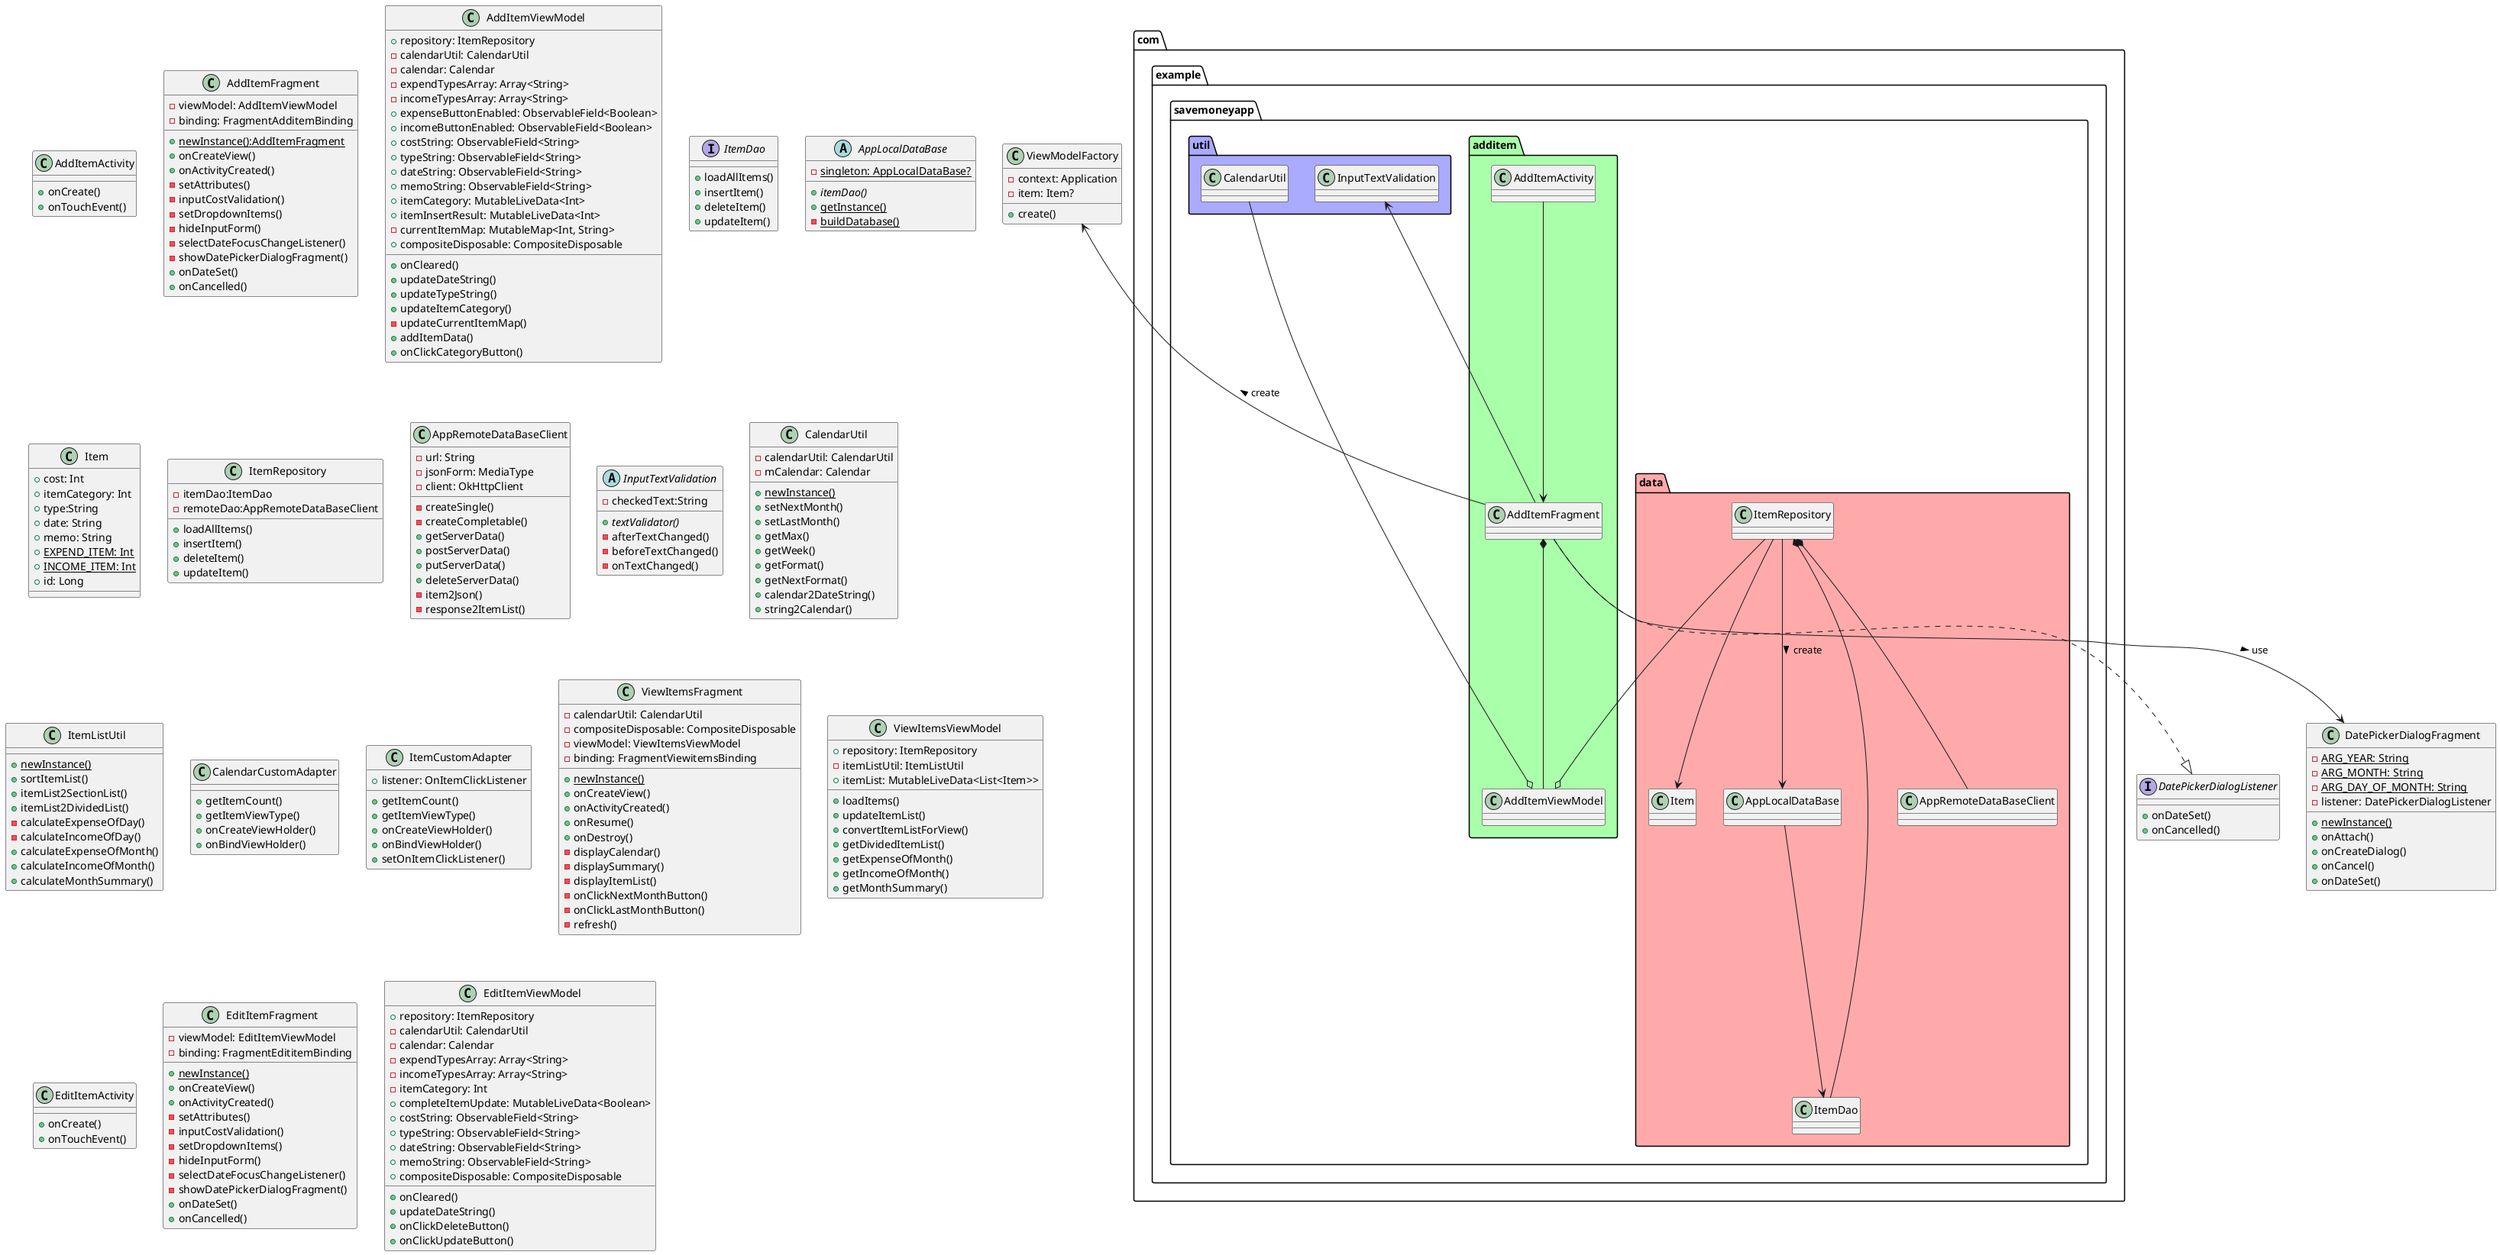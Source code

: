 @startuml "SaveMoneyAppClass"

package "com.example.savemoneyapp.additem" #AAFFAA {
  AddItemActivity --> AddItemFragment
  AddItemFragment *-- AddItemViewModel
}

ViewModelFactory <-- AddItemFragment: < create
AddItemFragment ..|> DatePickerDialogListener
AddItemFragment --> DatePickerDialogFragment: > use

package "com.example.savemoneyapp.data" #FFAAAA {
    ItemRepository --o AddItemViewModel
    ItemRepository --> Item
    ItemRepository --> AppLocalDataBase :> create
    AppLocalDataBase --> ItemDao
    ItemRepository *-- ItemDao
    ItemRepository *-- AppRemoteDataBaseClient
}

package "com.example.savemoneyapp.util" #AAAAFF {
  InputTextValidation <-- AddItemFragment
  CalendarUtil --o AddItemViewModel
}

class AddItemActivity {
    + onCreate()
    + onTouchEvent()
}

class AddItemFragment {
    + {static}newInstance():AddItemFragment
    - viewModel: AddItemViewModel
    - binding: FragmentAdditemBinding
    + onCreateView()
    + onActivityCreated()
    - setAttributes()
    - inputCostValidation()
    - setDropdownItems()
    - hideInputForm()
    - selectDateFocusChangeListener()
    - showDatePickerDialogFragment()
    + onDateSet()
    + onCancelled()
}

class AddItemViewModel {
    + repository: ItemRepository
    - calendarUtil: CalendarUtil
    - calendar: Calendar
    - expendTypesArray: Array<String>
    - incomeTypesArray: Array<String>
    + expenseButtonEnabled: ObservableField<Boolean>
    + incomeButtonEnabled: ObservableField<Boolean>
    + costString: ObservableField<String>
    + typeString: ObservableField<String>
    + dateString: ObservableField<String>
    + memoString: ObservableField<String>
    + itemCategory: MutableLiveData<Int>
    + itemInsertResult: MutableLiveData<Int>
    - currentItemMap: MutableMap<Int, String>
    + compositeDisposable: CompositeDisposable
    + onCleared()
    + updateDateString()
    + updateTypeString()
    + updateItemCategory()
    - updateCurrentItemMap()
    + addItemData()
    + onClickCategoryButton()
}

interface  DatePickerDialogListener {
    + onDateSet()
    + onCancelled()
}

class DatePickerDialogFragment {
    - {static}ARG_YEAR: String
    - {static}ARG_MONTH: String
    - {static}ARG_DAY_OF_MONTH: String
    - listener: DatePickerDialogListener
    + {static}newInstance()
    + onAttach()
    + onCreateDialog()
    + onCancel()
    + onDateSet()
}

class ViewModelFactory {
    - context: Application
    - item: Item?
    + create()
}

interface ItemDao {
    + loadAllItems()
    + insertItem()
    + deleteItem()
    + updateItem()
}

abstract class AppLocalDataBase {
    - {static}singleton: AppLocalDataBase?
    + {abstract}itemDao()
    + {static}getInstance()
    - {static}buildDatabase()
}

class Item {
    + cost: Int
    + itemCategory: Int
    + type:String
    + date: String
    + memo: String
    + {static}EXPEND_ITEM: Int
    + {static}INCOME_ITEM: Int
    + id: Long
}

class ItemRepository {
    - itemDao:ItemDao
    - remoteDao:AppRemoteDataBaseClient
    + loadAllItems()
    + insertItem()
    + deleteItem()
    + updateItem()
}

class AppRemoteDataBaseClient {
    - url: String
    - jsonForm: MediaType
    - client: OkHttpClient
    - createSingle()
    - createCompletable()
    + getServerData()
    + postServerData()
    + putServerData()
    + deleteServerData()
    - item2Json()
    - response2ItemList()
}

abstract class InputTextValidation {
    - checkedText:String
    + {abstract}textValidator()
    - afterTextChanged()
    - beforeTextChanged()
    - onTextChanged()
}

class CalendarUtil{
    - calendarUtil: CalendarUtil
    - mCalendar: Calendar
    + {static}newInstance()
    + setNextMonth()
    + setLastMonth()
    + getMax()
    + getWeek()
    + getFormat()
    + getNextFormat()
    + calendar2DateString()
    + string2Calendar()
}

class ItemListUtil{
    + {static}newInstance()
    + sortItemList()
    + itemList2SectionList()
    + itemList2DividedList()
    - calculateExpenseOfDay()
    - calculateIncomeOfDay()
    + calculateExpenseOfMonth()
    + calculateIncomeOfMonth()
    + calculateMonthSummary()
}

class CalendarCustomAdapter{
    + getItemCount()
    + getItemViewType()
    + onCreateViewHolder()
    + onBindViewHolder()
}

class ItemCustomAdapter{
    + listener: OnItemClickListener
    + getItemCount()
    + getItemViewType()
    + onCreateViewHolder()
    + onBindViewHolder()
    + setOnItemClickListener()
}

class ViewItemsFragment{
    - calendarUtil: CalendarUtil
    - compositeDisposable: CompositeDisposable
    + {static}newInstance()
    - viewModel: ViewItemsViewModel
    - binding: FragmentViewitemsBinding
    + onCreateView()
    + onActivityCreated()
    + onResume()
    + onDestroy()
    - displayCalendar()
    - displaySummary()
    - displayItemList()
    - onClickNextMonthButton()
    - onClickLastMonthButton()
    - refresh()
}

class ViewItemsViewModel{
    + repository: ItemRepository
    - itemListUtil: ItemListUtil
    + itemList: MutableLiveData<List<Item>>
    + loadItems()
    + updateItemList()
    + convertItemListForView()
    + getDividedItemList()
    + getExpenseOfMonth()
    + getIncomeOfMonth()
    + getMonthSummary()
}

class EditItemActivity{
    + onCreate()
    + onTouchEvent()
}

class EditItemFragment{
    - viewModel: EditItemViewModel
    - binding: FragmentEdititemBinding
    + {static}newInstance()
    + onCreateView()
    + onActivityCreated()
    - setAttributes()
    - inputCostValidation()
    - setDropdownItems()
    - hideInputForm()
    - selectDateFocusChangeListener()
    - showDatePickerDialogFragment()
    + onDateSet()
    + onCancelled()
}

class EditItemViewModel{
    + repository: ItemRepository
    - calendarUtil: CalendarUtil
    - calendar: Calendar
    - expendTypesArray: Array<String>
    - incomeTypesArray: Array<String>
    - itemCategory: Int
    + completeItemUpdate: MutableLiveData<Boolean>
    + costString: ObservableField<String>
    + typeString: ObservableField<String>
    + dateString: ObservableField<String>
    + memoString: ObservableField<String>
    + compositeDisposable: CompositeDisposable
    + onCleared()
    + updateDateString()
    + onClickDeleteButton()
    + onClickUpdateButton()
}

@endum